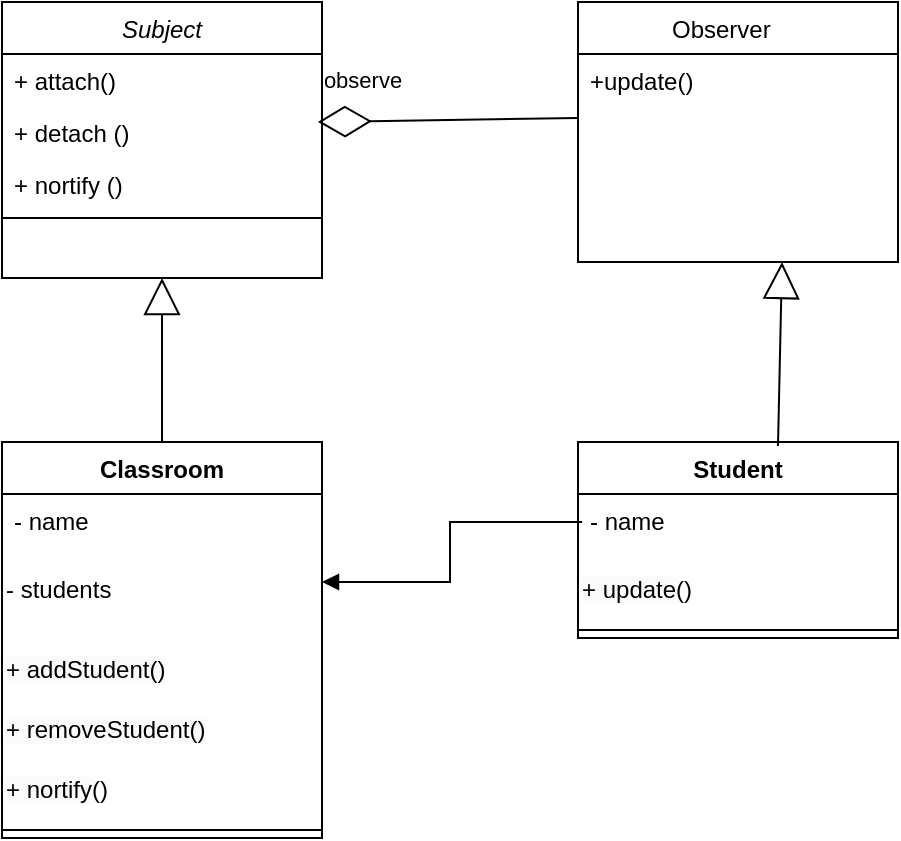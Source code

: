 <mxfile version="26.1.0" pages="2">
  <diagram id="C5RBs43oDa-KdzZeNtuy" name="Bai1">
    <mxGraphModel dx="880" dy="430" grid="1" gridSize="10" guides="1" tooltips="1" connect="1" arrows="1" fold="1" page="1" pageScale="1" pageWidth="827" pageHeight="1169" math="0" shadow="0">
      <root>
        <mxCell id="WIyWlLk6GJQsqaUBKTNV-0" />
        <mxCell id="WIyWlLk6GJQsqaUBKTNV-1" parent="WIyWlLk6GJQsqaUBKTNV-0" />
        <mxCell id="zkfFHV4jXpPFQw0GAbJ--0" value="Subject&#xa;" style="swimlane;fontStyle=2;align=center;verticalAlign=top;childLayout=stackLayout;horizontal=1;startSize=26;horizontalStack=0;resizeParent=1;resizeLast=0;collapsible=1;marginBottom=0;rounded=0;shadow=0;strokeWidth=1;" parent="WIyWlLk6GJQsqaUBKTNV-1" vertex="1">
          <mxGeometry x="220" y="120" width="160" height="138" as="geometry">
            <mxRectangle x="230" y="140" width="160" height="26" as="alternateBounds" />
          </mxGeometry>
        </mxCell>
        <mxCell id="zkfFHV4jXpPFQw0GAbJ--1" value="+ attach()" style="text;align=left;verticalAlign=top;spacingLeft=4;spacingRight=4;overflow=hidden;rotatable=0;points=[[0,0.5],[1,0.5]];portConstraint=eastwest;" parent="zkfFHV4jXpPFQw0GAbJ--0" vertex="1">
          <mxGeometry y="26" width="160" height="26" as="geometry" />
        </mxCell>
        <mxCell id="zkfFHV4jXpPFQw0GAbJ--2" value="+ detach ()&#xa;" style="text;align=left;verticalAlign=top;spacingLeft=4;spacingRight=4;overflow=hidden;rotatable=0;points=[[0,0.5],[1,0.5]];portConstraint=eastwest;rounded=0;shadow=0;html=0;" parent="zkfFHV4jXpPFQw0GAbJ--0" vertex="1">
          <mxGeometry y="52" width="160" height="26" as="geometry" />
        </mxCell>
        <mxCell id="zkfFHV4jXpPFQw0GAbJ--3" value="+ nortify ()&#xa;" style="text;align=left;verticalAlign=top;spacingLeft=4;spacingRight=4;overflow=hidden;rotatable=0;points=[[0,0.5],[1,0.5]];portConstraint=eastwest;rounded=0;shadow=0;html=0;" parent="zkfFHV4jXpPFQw0GAbJ--0" vertex="1">
          <mxGeometry y="78" width="160" height="26" as="geometry" />
        </mxCell>
        <mxCell id="zkfFHV4jXpPFQw0GAbJ--4" value="" style="line;html=1;strokeWidth=1;align=left;verticalAlign=middle;spacingTop=-1;spacingLeft=3;spacingRight=3;rotatable=0;labelPosition=right;points=[];portConstraint=eastwest;" parent="zkfFHV4jXpPFQw0GAbJ--0" vertex="1">
          <mxGeometry y="104" width="160" height="8" as="geometry" />
        </mxCell>
        <mxCell id="zkfFHV4jXpPFQw0GAbJ--17" value="Observer     " style="swimlane;fontStyle=0;align=center;verticalAlign=top;childLayout=stackLayout;horizontal=1;startSize=26;horizontalStack=0;resizeParent=1;resizeLast=0;collapsible=1;marginBottom=0;rounded=0;shadow=0;strokeWidth=1;" parent="WIyWlLk6GJQsqaUBKTNV-1" vertex="1">
          <mxGeometry x="508" y="120" width="160" height="130" as="geometry">
            <mxRectangle x="550" y="140" width="160" height="26" as="alternateBounds" />
          </mxGeometry>
        </mxCell>
        <mxCell id="zkfFHV4jXpPFQw0GAbJ--18" value="+update()" style="text;align=left;verticalAlign=top;spacingLeft=4;spacingRight=4;overflow=hidden;rotatable=0;points=[[0,0.5],[1,0.5]];portConstraint=eastwest;" parent="zkfFHV4jXpPFQw0GAbJ--17" vertex="1">
          <mxGeometry y="26" width="160" height="26" as="geometry" />
        </mxCell>
        <mxCell id="8HPe0LBGoQ12DpB7GRg8-0" value="" style="endArrow=diamondThin;endFill=0;endSize=24;html=1;rounded=0;" edge="1" parent="WIyWlLk6GJQsqaUBKTNV-1">
          <mxGeometry width="160" relative="1" as="geometry">
            <mxPoint x="508" y="178" as="sourcePoint" />
            <mxPoint x="378" y="180" as="targetPoint" />
          </mxGeometry>
        </mxCell>
        <mxCell id="8HPe0LBGoQ12DpB7GRg8-1" value="observe" style="edgeLabel;html=1;align=center;verticalAlign=middle;resizable=0;points=[];" vertex="1" connectable="0" parent="8HPe0LBGoQ12DpB7GRg8-0">
          <mxGeometry x="0.829" y="-9" relative="1" as="geometry">
            <mxPoint x="11" y="-12" as="offset" />
          </mxGeometry>
        </mxCell>
        <mxCell id="8HPe0LBGoQ12DpB7GRg8-2" value="Classroom&lt;div&gt;&lt;br&gt;&lt;/div&gt;" style="swimlane;fontStyle=1;align=center;verticalAlign=top;childLayout=stackLayout;horizontal=1;startSize=26;horizontalStack=0;resizeParent=1;resizeParentMax=0;resizeLast=0;collapsible=1;marginBottom=0;whiteSpace=wrap;html=1;" vertex="1" parent="WIyWlLk6GJQsqaUBKTNV-1">
          <mxGeometry x="220" y="340" width="160" height="198" as="geometry" />
        </mxCell>
        <mxCell id="8HPe0LBGoQ12DpB7GRg8-3" value="- name&lt;div&gt;&lt;br/&gt;&lt;/div&gt;" style="text;strokeColor=none;fillColor=none;align=left;verticalAlign=top;spacingLeft=4;spacingRight=4;overflow=hidden;rotatable=0;points=[[0,0.5],[1,0.5]];portConstraint=eastwest;whiteSpace=wrap;html=1;" vertex="1" parent="8HPe0LBGoQ12DpB7GRg8-2">
          <mxGeometry y="26" width="160" height="34" as="geometry" />
        </mxCell>
        <mxCell id="8HPe0LBGoQ12DpB7GRg8-7" value="- students&lt;div&gt;&lt;br&gt;&lt;/div&gt;" style="text;whiteSpace=wrap;html=1;" vertex="1" parent="8HPe0LBGoQ12DpB7GRg8-2">
          <mxGeometry y="60" width="160" height="40" as="geometry" />
        </mxCell>
        <mxCell id="8HPe0LBGoQ12DpB7GRg8-8" value="&lt;span style=&quot;color: rgb(0, 0, 0); font-family: Helvetica; font-size: 12px; font-style: normal; font-variant-ligatures: normal; font-variant-caps: normal; font-weight: 400; letter-spacing: normal; orphans: 2; text-align: left; text-indent: 0px; text-transform: none; widows: 2; word-spacing: 0px; -webkit-text-stroke-width: 0px; white-space: normal; background-color: rgb(251, 251, 251); text-decoration-thickness: initial; text-decoration-style: initial; text-decoration-color: initial; float: none; display: inline !important;&quot;&gt;+ addStudent()&lt;/span&gt;&lt;div&gt;&lt;span style=&quot;color: rgb(0, 0, 0); font-family: Helvetica; font-size: 12px; font-style: normal; font-variant-ligatures: normal; font-variant-caps: normal; font-weight: 400; letter-spacing: normal; orphans: 2; text-align: left; text-indent: 0px; text-transform: none; widows: 2; word-spacing: 0px; -webkit-text-stroke-width: 0px; white-space: normal; background-color: rgb(251, 251, 251); text-decoration-thickness: initial; text-decoration-style: initial; text-decoration-color: initial; float: none; display: inline !important;&quot;&gt;&lt;br&gt;&lt;/span&gt;&lt;/div&gt;" style="text;whiteSpace=wrap;html=1;" vertex="1" parent="8HPe0LBGoQ12DpB7GRg8-2">
          <mxGeometry y="100" width="160" height="30" as="geometry" />
        </mxCell>
        <mxCell id="8HPe0LBGoQ12DpB7GRg8-9" value="&lt;span style=&quot;color: rgb(0, 0, 0); font-family: Helvetica; font-size: 12px; font-style: normal; font-variant-ligatures: normal; font-variant-caps: normal; font-weight: 400; letter-spacing: normal; orphans: 2; text-align: left; text-indent: 0px; text-transform: none; widows: 2; word-spacing: 0px; -webkit-text-stroke-width: 0px; white-space: normal; background-color: rgb(251, 251, 251); text-decoration-thickness: initial; text-decoration-style: initial; text-decoration-color: initial; float: none; display: inline !important;&quot;&gt;+ removeStudent()&lt;/span&gt;&lt;div&gt;&lt;span style=&quot;color: rgb(0, 0, 0); font-family: Helvetica; font-size: 12px; font-style: normal; font-variant-ligatures: normal; font-variant-caps: normal; font-weight: 400; letter-spacing: normal; orphans: 2; text-align: left; text-indent: 0px; text-transform: none; widows: 2; word-spacing: 0px; -webkit-text-stroke-width: 0px; white-space: normal; background-color: rgb(251, 251, 251); text-decoration-thickness: initial; text-decoration-style: initial; text-decoration-color: initial; float: none; display: inline !important;&quot;&gt;&lt;br&gt;&lt;/span&gt;&lt;/div&gt;" style="text;whiteSpace=wrap;html=1;" vertex="1" parent="8HPe0LBGoQ12DpB7GRg8-2">
          <mxGeometry y="130" width="160" height="30" as="geometry" />
        </mxCell>
        <mxCell id="8HPe0LBGoQ12DpB7GRg8-6" value="&lt;div&gt;&lt;span style=&quot;color: rgb(0, 0, 0); font-family: Helvetica; font-size: 12px; font-style: normal; font-variant-ligatures: normal; font-variant-caps: normal; font-weight: 400; letter-spacing: normal; orphans: 2; text-align: left; text-indent: 0px; text-transform: none; widows: 2; word-spacing: 0px; -webkit-text-stroke-width: 0px; white-space: normal; background-color: rgb(251, 251, 251); text-decoration-thickness: initial; text-decoration-style: initial; text-decoration-color: initial; float: none; display: inline !important;&quot;&gt;+ nortify()&lt;/span&gt;&lt;/div&gt;" style="text;whiteSpace=wrap;html=1;" vertex="1" parent="8HPe0LBGoQ12DpB7GRg8-2">
          <mxGeometry y="160" width="160" height="30" as="geometry" />
        </mxCell>
        <mxCell id="8HPe0LBGoQ12DpB7GRg8-4" value="" style="line;strokeWidth=1;fillColor=none;align=left;verticalAlign=middle;spacingTop=-1;spacingLeft=3;spacingRight=3;rotatable=0;labelPosition=right;points=[];portConstraint=eastwest;strokeColor=inherit;" vertex="1" parent="8HPe0LBGoQ12DpB7GRg8-2">
          <mxGeometry y="190" width="160" height="8" as="geometry" />
        </mxCell>
        <mxCell id="8HPe0LBGoQ12DpB7GRg8-10" value="&lt;div&gt;Student&lt;/div&gt;" style="swimlane;fontStyle=1;align=center;verticalAlign=top;childLayout=stackLayout;horizontal=1;startSize=26;horizontalStack=0;resizeParent=1;resizeParentMax=0;resizeLast=0;collapsible=1;marginBottom=0;whiteSpace=wrap;html=1;" vertex="1" parent="WIyWlLk6GJQsqaUBKTNV-1">
          <mxGeometry x="508" y="340" width="160" height="98" as="geometry" />
        </mxCell>
        <mxCell id="8HPe0LBGoQ12DpB7GRg8-11" value="- name&lt;div&gt;&lt;br/&gt;&lt;/div&gt;" style="text;strokeColor=none;fillColor=none;align=left;verticalAlign=top;spacingLeft=4;spacingRight=4;overflow=hidden;rotatable=0;points=[[0,0.5],[1,0.5]];portConstraint=eastwest;whiteSpace=wrap;html=1;" vertex="1" parent="8HPe0LBGoQ12DpB7GRg8-10">
          <mxGeometry y="26" width="160" height="34" as="geometry" />
        </mxCell>
        <mxCell id="8HPe0LBGoQ12DpB7GRg8-13" value="&lt;div&gt;&lt;span style=&quot;color: rgb(0, 0, 0); font-family: Helvetica; font-size: 12px; font-style: normal; font-variant-ligatures: normal; font-variant-caps: normal; font-weight: 400; letter-spacing: normal; orphans: 2; text-align: left; text-indent: 0px; text-transform: none; widows: 2; word-spacing: 0px; -webkit-text-stroke-width: 0px; white-space: normal; background-color: rgb(251, 251, 251); text-decoration-thickness: initial; text-decoration-style: initial; text-decoration-color: initial; float: none; display: inline !important;&quot;&gt;+ update()&lt;/span&gt;&lt;/div&gt;" style="text;whiteSpace=wrap;html=1;" vertex="1" parent="8HPe0LBGoQ12DpB7GRg8-10">
          <mxGeometry y="60" width="160" height="30" as="geometry" />
        </mxCell>
        <mxCell id="8HPe0LBGoQ12DpB7GRg8-16" value="" style="line;strokeWidth=1;fillColor=none;align=left;verticalAlign=middle;spacingTop=-1;spacingLeft=3;spacingRight=3;rotatable=0;labelPosition=right;points=[];portConstraint=eastwest;strokeColor=inherit;" vertex="1" parent="8HPe0LBGoQ12DpB7GRg8-10">
          <mxGeometry y="90" width="160" height="8" as="geometry" />
        </mxCell>
        <mxCell id="8HPe0LBGoQ12DpB7GRg8-18" value="" style="endArrow=block;endFill=1;html=1;edgeStyle=orthogonalEdgeStyle;align=left;verticalAlign=top;rounded=0;entryX=1;entryY=0.25;entryDx=0;entryDy=0;exitX=0.013;exitY=0.412;exitDx=0;exitDy=0;exitPerimeter=0;" edge="1" parent="WIyWlLk6GJQsqaUBKTNV-1" source="8HPe0LBGoQ12DpB7GRg8-11" target="8HPe0LBGoQ12DpB7GRg8-7">
          <mxGeometry x="-1" relative="1" as="geometry">
            <mxPoint x="500" y="377" as="sourcePoint" />
            <mxPoint x="490" y="370" as="targetPoint" />
          </mxGeometry>
        </mxCell>
        <mxCell id="8HPe0LBGoQ12DpB7GRg8-19" value="&lt;div&gt;&lt;br&gt;&lt;/div&gt;&lt;div&gt;&lt;br&gt;&lt;/div&gt;" style="edgeLabel;resizable=0;html=1;align=left;verticalAlign=bottom;" connectable="0" vertex="1" parent="8HPe0LBGoQ12DpB7GRg8-18">
          <mxGeometry x="-1" relative="1" as="geometry" />
        </mxCell>
        <mxCell id="fyXPhG7lc5dJh0SuSGbU-0" value="" style="endArrow=block;endSize=16;endFill=0;html=1;rounded=0;entryX=0.5;entryY=1;entryDx=0;entryDy=0;exitX=0.5;exitY=0;exitDx=0;exitDy=0;" edge="1" parent="WIyWlLk6GJQsqaUBKTNV-1" source="8HPe0LBGoQ12DpB7GRg8-2" target="zkfFHV4jXpPFQw0GAbJ--0">
          <mxGeometry width="160" relative="1" as="geometry">
            <mxPoint x="330" y="370" as="sourcePoint" />
            <mxPoint x="490" y="370" as="targetPoint" />
          </mxGeometry>
        </mxCell>
        <mxCell id="fyXPhG7lc5dJh0SuSGbU-1" value="" style="endArrow=block;endSize=16;endFill=0;html=1;rounded=0;exitX=0.625;exitY=0.02;exitDx=0;exitDy=0;exitPerimeter=0;" edge="1" parent="WIyWlLk6GJQsqaUBKTNV-1" source="8HPe0LBGoQ12DpB7GRg8-10">
          <mxGeometry width="160" relative="1" as="geometry">
            <mxPoint x="310" y="350" as="sourcePoint" />
            <mxPoint x="610" y="250" as="targetPoint" />
          </mxGeometry>
        </mxCell>
      </root>
    </mxGraphModel>
  </diagram>
  <diagram id="1-aPhzAqwaKjSkCOKDf8" name="Bai2">
    <mxGraphModel dx="880" dy="1599" grid="1" gridSize="10" guides="1" tooltips="1" connect="1" arrows="1" fold="1" page="1" pageScale="1" pageWidth="827" pageHeight="1169" math="0" shadow="0">
      <root>
        <mxCell id="0" />
        <mxCell id="1" parent="0" />
        <mxCell id="85pOU6JsiPFwYL4f1iIZ-1" value="Component&lt;div&gt;&lt;br&gt;&lt;/div&gt;" style="swimlane;fontStyle=0;childLayout=stackLayout;horizontal=1;startSize=26;fillColor=none;horizontalStack=0;resizeParent=1;resizeParentMax=0;resizeLast=0;collapsible=1;marginBottom=0;whiteSpace=wrap;html=1;" vertex="1" parent="1">
          <mxGeometry x="200" y="-680" width="140" height="52" as="geometry" />
        </mxCell>
        <mxCell id="85pOU6JsiPFwYL4f1iIZ-2" value="+ getPrice()&amp;nbsp;" style="text;strokeColor=none;fillColor=none;align=left;verticalAlign=top;spacingLeft=4;spacingRight=4;overflow=hidden;rotatable=0;points=[[0,0.5],[1,0.5]];portConstraint=eastwest;whiteSpace=wrap;html=1;" vertex="1" parent="85pOU6JsiPFwYL4f1iIZ-1">
          <mxGeometry y="26" width="140" height="26" as="geometry" />
        </mxCell>
        <mxCell id="nSDpAUcdmkiCWpoTf96i-1" value="&lt;br&gt;&lt;div&gt;Product&lt;/div&gt;&lt;div&gt;&lt;br&gt;&lt;/div&gt;" style="swimlane;fontStyle=0;childLayout=stackLayout;horizontal=1;startSize=26;fillColor=none;horizontalStack=0;resizeParent=1;resizeParentMax=0;resizeLast=0;collapsible=1;marginBottom=0;whiteSpace=wrap;html=1;" vertex="1" parent="1">
          <mxGeometry x="490" y="-680" width="140" height="52" as="geometry" />
        </mxCell>
        <mxCell id="nSDpAUcdmkiCWpoTf96i-2" value="+ getPrice()&amp;nbsp;" style="text;strokeColor=none;fillColor=none;align=left;verticalAlign=top;spacingLeft=4;spacingRight=4;overflow=hidden;rotatable=0;points=[[0,0.5],[1,0.5]];portConstraint=eastwest;whiteSpace=wrap;html=1;" vertex="1" parent="nSDpAUcdmkiCWpoTf96i-1">
          <mxGeometry y="26" width="140" height="26" as="geometry" />
        </mxCell>
        <mxCell id="nSDpAUcdmkiCWpoTf96i-3" value="" style="endArrow=diamondThin;endFill=0;endSize=24;html=1;rounded=0;exitX=0;exitY=0.038;exitDx=0;exitDy=0;exitPerimeter=0;entryX=1;entryY=0;entryDx=0;entryDy=0;entryPerimeter=0;" edge="1" parent="1" source="nSDpAUcdmkiCWpoTf96i-2" target="85pOU6JsiPFwYL4f1iIZ-2">
          <mxGeometry width="160" relative="1" as="geometry">
            <mxPoint x="330" y="-580" as="sourcePoint" />
            <mxPoint x="360" y="-650" as="targetPoint" />
          </mxGeometry>
        </mxCell>
        <mxCell id="wMBhsBNpcICB1_HpCElZ-1" value="Composite" style="swimlane;fontStyle=0;childLayout=stackLayout;horizontal=1;startSize=26;fillColor=none;horizontalStack=0;resizeParent=1;resizeParentMax=0;resizeLast=0;collapsible=1;marginBottom=0;whiteSpace=wrap;html=1;" vertex="1" parent="1">
          <mxGeometry x="200" y="-560" width="140" height="130" as="geometry" />
        </mxCell>
        <mxCell id="wMBhsBNpcICB1_HpCElZ-2" value="+ children" style="text;strokeColor=none;fillColor=none;align=left;verticalAlign=top;spacingLeft=4;spacingRight=4;overflow=hidden;rotatable=0;points=[[0,0.5],[1,0.5]];portConstraint=eastwest;whiteSpace=wrap;html=1;" vertex="1" parent="wMBhsBNpcICB1_HpCElZ-1">
          <mxGeometry y="26" width="140" height="26" as="geometry" />
        </mxCell>
        <mxCell id="wMBhsBNpcICB1_HpCElZ-3" value="+ addComponent()&amp;nbsp;" style="text;strokeColor=none;fillColor=none;align=left;verticalAlign=top;spacingLeft=4;spacingRight=4;overflow=hidden;rotatable=0;points=[[0,0.5],[1,0.5]];portConstraint=eastwest;whiteSpace=wrap;html=1;" vertex="1" parent="wMBhsBNpcICB1_HpCElZ-1">
          <mxGeometry y="52" width="140" height="26" as="geometry" />
        </mxCell>
        <mxCell id="wMBhsBNpcICB1_HpCElZ-5" value="+ getPrice()&amp;nbsp;&lt;div&gt;&lt;br&gt;&lt;/div&gt;&lt;div&gt;&lt;br&gt;&lt;/div&gt;" style="text;strokeColor=none;fillColor=none;align=left;verticalAlign=top;spacingLeft=4;spacingRight=4;overflow=hidden;rotatable=0;points=[[0,0.5],[1,0.5]];portConstraint=eastwest;whiteSpace=wrap;html=1;" vertex="1" parent="wMBhsBNpcICB1_HpCElZ-1">
          <mxGeometry y="78" width="140" height="26" as="geometry" />
        </mxCell>
        <mxCell id="wMBhsBNpcICB1_HpCElZ-4" value="+ removeComponent()" style="text;strokeColor=none;fillColor=none;align=left;verticalAlign=top;spacingLeft=4;spacingRight=4;overflow=hidden;rotatable=0;points=[[0,0.5],[1,0.5]];portConstraint=eastwest;whiteSpace=wrap;html=1;" vertex="1" parent="wMBhsBNpcICB1_HpCElZ-1">
          <mxGeometry y="104" width="140" height="26" as="geometry" />
        </mxCell>
        <mxCell id="wMBhsBNpcICB1_HpCElZ-6" value="" style="endArrow=block;endSize=16;endFill=0;html=1;rounded=0;entryX=0.5;entryY=1;entryDx=0;entryDy=0;entryPerimeter=0;exitX=0.5;exitY=0;exitDx=0;exitDy=0;" edge="1" parent="1" source="wMBhsBNpcICB1_HpCElZ-1" target="85pOU6JsiPFwYL4f1iIZ-2">
          <mxGeometry width="160" relative="1" as="geometry">
            <mxPoint x="330" y="-580" as="sourcePoint" />
            <mxPoint x="490" y="-580" as="targetPoint" />
          </mxGeometry>
        </mxCell>
        <mxCell id="wMBhsBNpcICB1_HpCElZ-7" value="&lt;br&gt;&lt;div&gt;Leaf&lt;/div&gt;" style="swimlane;fontStyle=0;childLayout=stackLayout;horizontal=1;startSize=26;fillColor=none;horizontalStack=0;resizeParent=1;resizeParentMax=0;resizeLast=0;collapsible=1;marginBottom=0;whiteSpace=wrap;html=1;" vertex="1" parent="1">
          <mxGeometry x="450" y="-560" width="140" height="78" as="geometry" />
        </mxCell>
        <mxCell id="wMBhsBNpcICB1_HpCElZ-9" value="- price" style="text;strokeColor=none;fillColor=none;align=left;verticalAlign=top;spacingLeft=4;spacingRight=4;overflow=hidden;rotatable=0;points=[[0,0.5],[1,0.5]];portConstraint=eastwest;whiteSpace=wrap;html=1;" vertex="1" parent="wMBhsBNpcICB1_HpCElZ-7">
          <mxGeometry y="26" width="140" height="26" as="geometry" />
        </mxCell>
        <mxCell id="wMBhsBNpcICB1_HpCElZ-8" value="+ getPrice()&amp;nbsp;" style="text;strokeColor=none;fillColor=none;align=left;verticalAlign=top;spacingLeft=4;spacingRight=4;overflow=hidden;rotatable=0;points=[[0,0.5],[1,0.5]];portConstraint=eastwest;whiteSpace=wrap;html=1;" vertex="1" parent="wMBhsBNpcICB1_HpCElZ-7">
          <mxGeometry y="52" width="140" height="26" as="geometry" />
        </mxCell>
        <mxCell id="wMBhsBNpcICB1_HpCElZ-10" value="" style="endArrow=diamondThin;endFill=0;endSize=24;html=1;rounded=0;exitX=0.036;exitY=1.154;exitDx=0;exitDy=0;exitPerimeter=0;entryX=0.979;entryY=0.154;entryDx=0;entryDy=0;entryPerimeter=0;" edge="1" parent="1" source="wMBhsBNpcICB1_HpCElZ-9" target="wMBhsBNpcICB1_HpCElZ-3">
          <mxGeometry width="160" relative="1" as="geometry">
            <mxPoint x="500" y="-643" as="sourcePoint" />
            <mxPoint x="350" y="-644" as="targetPoint" />
          </mxGeometry>
        </mxCell>
        <mxCell id="wMBhsBNpcICB1_HpCElZ-11" value="Table" style="swimlane;fontStyle=0;childLayout=stackLayout;horizontal=1;startSize=26;fillColor=none;horizontalStack=0;resizeParent=1;resizeParentMax=0;resizeLast=0;collapsible=1;marginBottom=0;whiteSpace=wrap;html=1;" vertex="1" parent="1">
          <mxGeometry x="200" y="-340" width="140" height="78" as="geometry" />
        </mxCell>
        <mxCell id="wMBhsBNpcICB1_HpCElZ-12" value="- products" style="text;strokeColor=none;fillColor=none;align=left;verticalAlign=top;spacingLeft=4;spacingRight=4;overflow=hidden;rotatable=0;points=[[0,0.5],[1,0.5]];portConstraint=eastwest;whiteSpace=wrap;html=1;" vertex="1" parent="wMBhsBNpcICB1_HpCElZ-11">
          <mxGeometry y="26" width="140" height="26" as="geometry" />
        </mxCell>
        <mxCell id="wMBhsBNpcICB1_HpCElZ-13" value="+ getPrice()" style="text;strokeColor=none;fillColor=none;align=left;verticalAlign=top;spacingLeft=4;spacingRight=4;overflow=hidden;rotatable=0;points=[[0,0.5],[1,0.5]];portConstraint=eastwest;whiteSpace=wrap;html=1;" vertex="1" parent="wMBhsBNpcICB1_HpCElZ-11">
          <mxGeometry y="52" width="140" height="26" as="geometry" />
        </mxCell>
        <mxCell id="wMBhsBNpcICB1_HpCElZ-15" value="" style="endArrow=block;endSize=16;endFill=0;html=1;rounded=0;entryX=0.5;entryY=1;entryDx=0;entryDy=0;entryPerimeter=0;exitX=0.5;exitY=0;exitDx=0;exitDy=0;" edge="1" parent="1" source="wMBhsBNpcICB1_HpCElZ-11">
          <mxGeometry width="160" relative="1" as="geometry">
            <mxPoint x="269.5" y="-362" as="sourcePoint" />
            <mxPoint x="269.5" y="-430" as="targetPoint" />
          </mxGeometry>
        </mxCell>
        <mxCell id="wMBhsBNpcICB1_HpCElZ-16" value="Table" style="swimlane;fontStyle=0;childLayout=stackLayout;horizontal=1;startSize=26;fillColor=none;horizontalStack=0;resizeParent=1;resizeParentMax=0;resizeLast=0;collapsible=1;marginBottom=0;whiteSpace=wrap;html=1;" vertex="1" parent="1">
          <mxGeometry x="200" y="-210" width="140" height="78" as="geometry" />
        </mxCell>
        <mxCell id="wMBhsBNpcICB1_HpCElZ-17" value="- tables&lt;div&gt;&lt;br&gt;&lt;/div&gt;" style="text;strokeColor=none;fillColor=none;align=left;verticalAlign=top;spacingLeft=4;spacingRight=4;overflow=hidden;rotatable=0;points=[[0,0.5],[1,0.5]];portConstraint=eastwest;whiteSpace=wrap;html=1;" vertex="1" parent="wMBhsBNpcICB1_HpCElZ-16">
          <mxGeometry y="26" width="140" height="26" as="geometry" />
        </mxCell>
        <mxCell id="wMBhsBNpcICB1_HpCElZ-18" value="+ getTotalRevenue()" style="text;strokeColor=none;fillColor=none;align=left;verticalAlign=top;spacingLeft=4;spacingRight=4;overflow=hidden;rotatable=0;points=[[0,0.5],[1,0.5]];portConstraint=eastwest;whiteSpace=wrap;html=1;" vertex="1" parent="wMBhsBNpcICB1_HpCElZ-16">
          <mxGeometry y="52" width="140" height="26" as="geometry" />
        </mxCell>
        <mxCell id="wMBhsBNpcICB1_HpCElZ-19" value="" style="endArrow=block;endSize=16;endFill=0;html=1;rounded=0;entryX=0.443;entryY=1.115;entryDx=0;entryDy=0;entryPerimeter=0;" edge="1" parent="1" target="wMBhsBNpcICB1_HpCElZ-13">
          <mxGeometry width="160" relative="1" as="geometry">
            <mxPoint x="262" y="-213" as="sourcePoint" />
            <mxPoint x="279.5" y="-420" as="targetPoint" />
          </mxGeometry>
        </mxCell>
      </root>
    </mxGraphModel>
  </diagram>
</mxfile>
